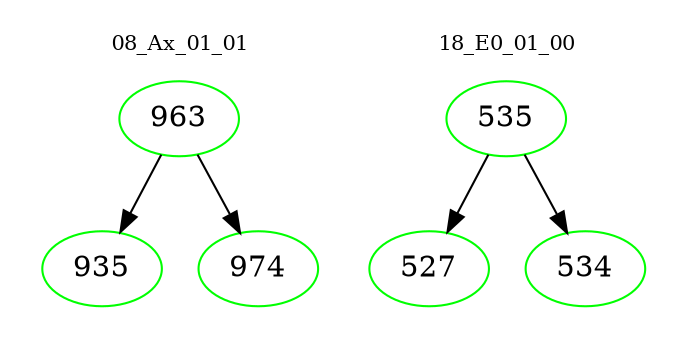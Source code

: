 digraph{
subgraph cluster_0 {
color = white
label = "08_Ax_01_01";
fontsize=10;
T0_963 [label="963", color="green"]
T0_963 -> T0_935 [color="black"]
T0_935 [label="935", color="green"]
T0_963 -> T0_974 [color="black"]
T0_974 [label="974", color="green"]
}
subgraph cluster_1 {
color = white
label = "18_E0_01_00";
fontsize=10;
T1_535 [label="535", color="green"]
T1_535 -> T1_527 [color="black"]
T1_527 [label="527", color="green"]
T1_535 -> T1_534 [color="black"]
T1_534 [label="534", color="green"]
}
}

